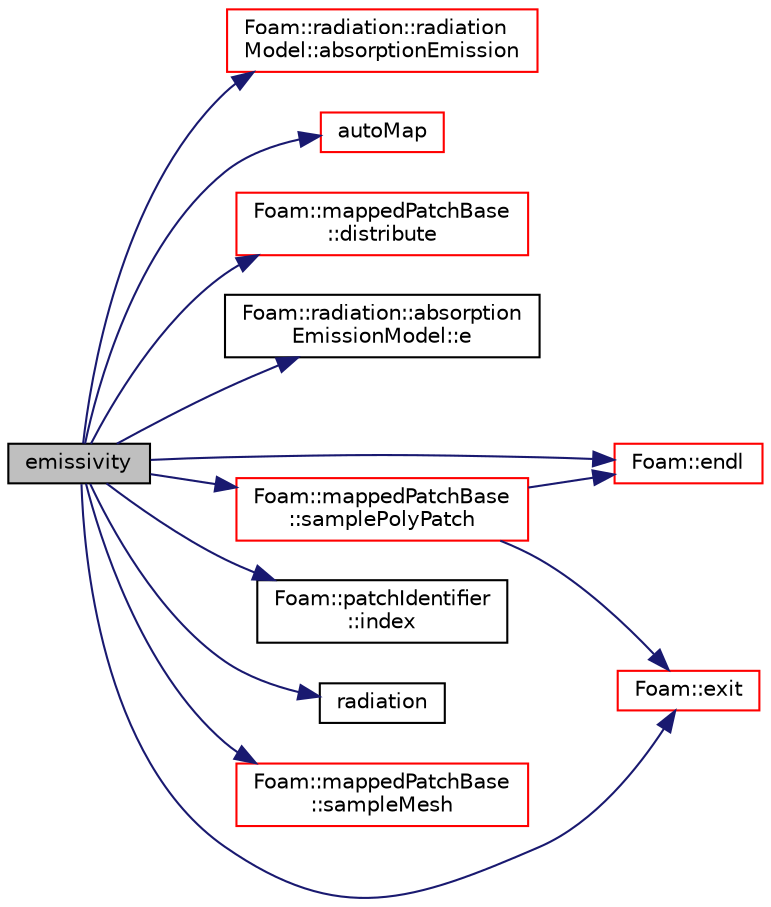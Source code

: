 digraph "emissivity"
{
  bgcolor="transparent";
  edge [fontname="Helvetica",fontsize="10",labelfontname="Helvetica",labelfontsize="10"];
  node [fontname="Helvetica",fontsize="10",shape=record];
  rankdir="LR";
  Node1 [label="emissivity",height=0.2,width=0.4,color="black", fillcolor="grey75", style="filled", fontcolor="black"];
  Node1 -> Node2 [color="midnightblue",fontsize="10",style="solid",fontname="Helvetica"];
  Node2 [label="Foam::radiation::radiation\lModel::absorptionEmission",height=0.2,width=0.4,color="red",URL="$a02116.html#ac192d72661f0e094e53ac6a2ca9b311f",tooltip="Access to absorptionEmission model. "];
  Node1 -> Node3 [color="midnightblue",fontsize="10",style="solid",fontname="Helvetica"];
  Node3 [label="autoMap",height=0.2,width=0.4,color="red",URL="$a02115.html#a0ab0c43ce90d756c88dd81e3d0a9eef5",tooltip="Map (and resize as needed) from self given a mapping object. "];
  Node1 -> Node4 [color="midnightblue",fontsize="10",style="solid",fontname="Helvetica"];
  Node4 [label="Foam::mappedPatchBase\l::distribute",height=0.2,width=0.4,color="red",URL="$a01456.html#a19634e92e19466f33831b6908d0a4fab",tooltip="Wrapper around map/interpolate data distribution. "];
  Node1 -> Node5 [color="midnightblue",fontsize="10",style="solid",fontname="Helvetica"];
  Node5 [label="Foam::radiation::absorption\lEmissionModel::e",height=0.2,width=0.4,color="black",URL="$a00011.html#ae72d4e11aaf793d6b57c137cc033eb01",tooltip="Emission coefficient (net) "];
  Node1 -> Node6 [color="midnightblue",fontsize="10",style="solid",fontname="Helvetica"];
  Node6 [label="Foam::endl",height=0.2,width=0.4,color="red",URL="$a10909.html#a2db8fe02a0d3909e9351bb4275b23ce4",tooltip="Add newline and flush stream. "];
  Node1 -> Node7 [color="midnightblue",fontsize="10",style="solid",fontname="Helvetica"];
  Node7 [label="Foam::exit",height=0.2,width=0.4,color="red",URL="$a10909.html#a06ca7250d8e89caf05243ec094843642"];
  Node1 -> Node8 [color="midnightblue",fontsize="10",style="solid",fontname="Helvetica"];
  Node8 [label="Foam::patchIdentifier\l::index",height=0.2,width=0.4,color="black",URL="$a01842.html#a7d1e8acadb27bd2b4e61457d47b71b6f",tooltip="Return the index of this patch in the boundaryMesh. "];
  Node1 -> Node9 [color="midnightblue",fontsize="10",style="solid",fontname="Helvetica"];
  Node9 [label="radiation",height=0.2,width=0.4,color="black",URL="$a10284.html#a0263249d39ea82b80ae0a5a2e947ca59"];
  Node1 -> Node10 [color="midnightblue",fontsize="10",style="solid",fontname="Helvetica"];
  Node10 [label="Foam::mappedPatchBase\l::sampleMesh",height=0.2,width=0.4,color="red",URL="$a01456.html#a80e7d2240854cf86b347a95cb1bab341",tooltip="Get the region mesh. "];
  Node1 -> Node11 [color="midnightblue",fontsize="10",style="solid",fontname="Helvetica"];
  Node11 [label="Foam::mappedPatchBase\l::samplePolyPatch",height=0.2,width=0.4,color="red",URL="$a01456.html#a3434acc5afba1f7b7b8f4c573befd8b3",tooltip="Get the patch on the region. "];
  Node11 -> Node6 [color="midnightblue",fontsize="10",style="solid",fontname="Helvetica"];
  Node11 -> Node7 [color="midnightblue",fontsize="10",style="solid",fontname="Helvetica"];
}
